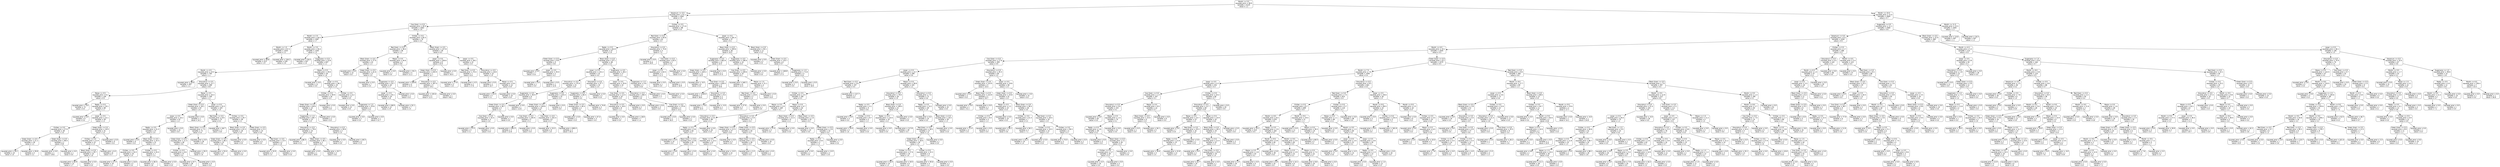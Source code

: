 digraph Tree {
node [shape=box, style="rounded", color="black", fontname="helvetica"] ;
edge [fontname="helvetica"] ;
0 [label="Month <= 5.5\nsquared_error = 28.9\nsamples = 6125\nvalue = 1.2"] ;
1 [label="Sesamum <= 0.5\nsquared_error = 51.1\nsamples = 2561\nvalue = 1.9"] ;
0 -> 1 [labeldistance=2.5, labelangle=45, headlabel="True"] ;
2 [label="Cow Gram <= 0.5\nsquared_error = 45.9\nsamples = 2463\nvalue = 1.8"] ;
1 -> 2 ;
3 [label="Month <= 2.5\nsquared_error = 44.5\nsamples = 2387\nvalue = 1.7"] ;
2 -> 3 ;
4 [label="Month <= 1.5\nsquared_error = 67.5\nsamples = 1043\nvalue = 2.2"] ;
3 -> 4 ;
5 [label="squared_error = 28.8\nsamples = 513\nvalue = 1.9"] ;
4 -> 5 ;
6 [label="squared_error = 104.2\nsamples = 530\nvalue = 2.6"] ;
4 -> 6 ;
7 [label="Month <= 3.5\nsquared_error = 26.4\nsamples = 1344\nvalue = 1.3"] ;
3 -> 7 ;
8 [label="squared_error = 30.4\nsamples = 507\nvalue = 1.6"] ;
7 -> 8 ;
9 [label="Sugarcane <= 0.5\nsquared_error = 23.8\nsamples = 837\nvalue = 1.1"] ;
7 -> 9 ;
10 [label="Month <= 4.5\nsquared_error = 23.5\nsamples = 793\nvalue = 1.1"] ;
9 -> 10 ;
11 [label="squared_error = 29.9\nsamples = 497\nvalue = 1.2"] ;
10 -> 11 ;
12 [label="Groundnut <= 0.5\nsquared_error = 12.7\nsamples = 296\nvalue = 0.8"] ;
10 -> 12 ;
13 [label="Maize <= 0.5\nsquared_error = 9.1\nsamples = 140\nvalue = 0.5"] ;
12 -> 13 ;
14 [label="squared_error = -0.0\nsamples = 72\nvalue = 0.0"] ;
13 -> 14 ;
15 [label="Paddy <= 0.5\nsquared_error = 19.1\nsamples = 68\nvalue = 1.1"] ;
13 -> 15 ;
16 [label="squared_error = 0.0\nsamples = 9\nvalue = 0.0"] ;
15 -> 16 ;
17 [label="Jowar <= 0.5\nsquared_error = 22.1\nsamples = 59\nvalue = 1.3"] ;
15 -> 17 ;
18 [label="Chillies <= 0.5\nsquared_error = 27.9\nsamples = 28\nvalue = 1.6"] ;
17 -> 18 ;
19 [label="Green Gram <= 0.5\nsquared_error = 21.2\nsamples = 26\nvalue = 1.2"] ;
18 -> 19 ;
20 [label="squared_error = 19.1\nsamples = 22\nvalue = 1.0"] ;
19 -> 20 ;
21 [label="squared_error = 29.8\nsamples = 4\nvalue = 2.2"] ;
19 -> 21 ;
22 [label="Green Gram <= 0.5\nsquared_error = 96.0\nsamples = 2\nvalue = 9.8"] ;
18 -> 22 ;
23 [label="squared_error = 0.0\nsamples = 1\nvalue = 19.6"] ;
22 -> 23 ;
24 [label="squared_error = 0.0\nsamples = 1\nvalue = 0.0"] ;
22 -> 24 ;
25 [label="Green Gram <= 0.5\nsquared_error = 16.9\nsamples = 31\nvalue = 1.0"] ;
17 -> 25 ;
26 [label="Chillies <= 0.5\nsquared_error = 21.9\nsamples = 22\nvalue = 1.3"] ;
25 -> 26 ;
27 [label="Black Gram <= 0.5\nsquared_error = 29.7\nsamples = 14\nvalue = 1.6"] ;
26 -> 27 ;
28 [label="squared_error = 30.9\nsamples = 13\nvalue = 1.7"] ;
27 -> 28 ;
29 [label="squared_error = 0.0\nsamples = 1\nvalue = 0.0"] ;
27 -> 29 ;
30 [label="squared_error = 6.3\nsamples = 8\nvalue = 0.7"] ;
26 -> 30 ;
31 [label="squared_error = 0.0\nsamples = 9\nvalue = 0.0"] ;
25 -> 31 ;
32 [label="Maize <= 0.5\nsquared_error = 16.3\nsamples = 156\nvalue = 1.2"] ;
12 -> 32 ;
33 [label="Green Gram <= 0.5\nsquared_error = 18.1\nsamples = 53\nvalue = 1.6"] ;
32 -> 33 ;
34 [label="Jowar <= 0.5\nsquared_error = 16.2\nsamples = 52\nvalue = 1.4"] ;
33 -> 34 ;
35 [label="Paddy <= 0.5\nsquared_error = 21.3\nsamples = 37\nvalue = 2.0"] ;
34 -> 35 ;
36 [label="squared_error = 0.0\nsamples = 6\nvalue = 0.0"] ;
35 -> 36 ;
37 [label="Black Gram <= 0.5\nsquared_error = 24.3\nsamples = 31\nvalue = 2.4"] ;
35 -> 37 ;
38 [label="Chillies <= 0.5\nsquared_error = 24.3\nsamples = 24\nvalue = 2.4"] ;
37 -> 38 ;
39 [label="squared_error = 27.3\nsamples = 19\nvalue = 2.2"] ;
38 -> 39 ;
40 [label="squared_error = 14.6\nsamples = 5\nvalue = 3.0"] ;
38 -> 40 ;
41 [label="Chillies <= 0.5\nsquared_error = 24.4\nsamples = 7\nvalue = 2.3"] ;
37 -> 41 ;
42 [label="squared_error = 28.3\nsamples = 6\nvalue = 2.8"] ;
41 -> 42 ;
43 [label="squared_error = 0.0\nsamples = 1\nvalue = 0.0"] ;
41 -> 43 ;
44 [label="squared_error = 0.0\nsamples = 15\nvalue = 0.0"] ;
34 -> 44 ;
45 [label="squared_error = 0.0\nsamples = 1\nvalue = 14.1"] ;
33 -> 45 ;
46 [label="Jowar <= 0.5\nsquared_error = 15.3\nsamples = 103\nvalue = 1.0"] ;
32 -> 46 ;
47 [label="Red Gram <= 0.5\nsquared_error = 8.9\nsamples = 75\nvalue = 0.5"] ;
46 -> 47 ;
48 [label="Black Gram <= 0.5\nsquared_error = 7.2\nsamples = 72\nvalue = 0.4"] ;
47 -> 48 ;
49 [label="Green Gram <= 0.5\nsquared_error = 11.3\nsamples = 46\nvalue = 0.6"] ;
48 -> 49 ;
50 [label="Chillies <= 0.5\nsquared_error = 6.6\nsamples = 37\nvalue = 0.4"] ;
49 -> 50 ;
51 [label="squared_error = 8.7\nsamples = 28\nvalue = 0.5"] ;
50 -> 51 ;
52 [label="squared_error = 0.0\nsamples = 9\nvalue = 0.0"] ;
50 -> 52 ;
53 [label="squared_error = 29.3\nsamples = 9\nvalue = 1.6"] ;
49 -> 53 ;
54 [label="squared_error = 0.0\nsamples = 26\nvalue = 0.0"] ;
48 -> 54 ;
55 [label="squared_error = 46.7\nsamples = 3\nvalue = 4.8"] ;
47 -> 55 ;
56 [label="Chillies <= 0.5\nsquared_error = 29.7\nsamples = 28\nvalue = 2.1"] ;
46 -> 56 ;
57 [label="Black Gram <= 0.5\nsquared_error = 41.3\nsamples = 18\nvalue = 3.0"] ;
56 -> 57 ;
58 [label="Green Gram <= 0.5\nsquared_error = 48.2\nsamples = 15\nvalue = 3.6"] ;
57 -> 58 ;
59 [label="squared_error = 53.4\nsamples = 13\nvalue = 4.2"] ;
58 -> 59 ;
60 [label="squared_error = 0.0\nsamples = 2\nvalue = 0.0"] ;
58 -> 60 ;
61 [label="squared_error = 0.0\nsamples = 3\nvalue = 0.0"] ;
57 -> 61 ;
62 [label="Green Gram <= 0.5\nsquared_error = 5.3\nsamples = 10\nvalue = 0.6"] ;
56 -> 62 ;
63 [label="squared_error = 0.0\nsamples = 6\nvalue = 0.0"] ;
62 -> 63 ;
64 [label="Red Gram <= 0.5\nsquared_error = 13.5\nsamples = 4\nvalue = 1.8"] ;
62 -> 64 ;
65 [label="squared_error = 15.9\nsamples = 3\nvalue = 2.3"] ;
64 -> 65 ;
66 [label="squared_error = 0.0\nsamples = 1\nvalue = 0.0"] ;
64 -> 66 ;
67 [label="Maize <= 0.5\nsquared_error = 29.0\nsamples = 44\nvalue = 1.8"] ;
9 -> 67 ;
68 [label="squared_error = 0.0\nsamples = 11\nvalue = 0.0"] ;
67 -> 68 ;
69 [label="Jowar <= 0.5\nsquared_error = 38.2\nsamples = 33\nvalue = 2.5"] ;
67 -> 69 ;
70 [label="Chillies <= 0.5\nsquared_error = 59.9\nsamples = 16\nvalue = 4.3"] ;
69 -> 70 ;
71 [label="Green Gram <= 0.5\nsquared_error = 64.6\nsamples = 15\nvalue = 4.8"] ;
70 -> 71 ;
72 [label="Sugarcane <= 1.5\nsquared_error = 69.7\nsamples = 13\nvalue = 5.5"] ;
71 -> 72 ;
73 [label="Groundnut <= 0.5\nsquared_error = 79.6\nsamples = 10\nvalue = 6.6"] ;
72 -> 73 ;
74 [label="squared_error = 86.3\nsamples = 7\nvalue = 6.2"] ;
73 -> 74 ;
75 [label="Black Gram <= 0.5\nsquared_error = 46.1\nsamples = 3\nvalue = 8.6"] ;
73 -> 75 ;
76 [label="squared_error = 0.0\nsamples = 1\nvalue = 16.6"] ;
75 -> 76 ;
77 [label="squared_error = 20.7\nsamples = 2\nvalue = 4.6"] ;
75 -> 77 ;
78 [label="Groundnut <= 0.5\nsquared_error = 30.8\nsamples = 3\nvalue = 2.5"] ;
72 -> 78 ;
79 [label="squared_error = 0.0\nsamples = 1\nvalue = 0.0"] ;
78 -> 79 ;
80 [label="squared_error = 49.3\nsamples = 2\nvalue = 5.0"] ;
78 -> 80 ;
81 [label="squared_error = 0.0\nsamples = 2\nvalue = 0.0"] ;
71 -> 81 ;
82 [label="squared_error = 0.0\nsamples = 1\nvalue = 0.0"] ;
70 -> 82 ;
83 [label="Chillies <= 0.5\nsquared_error = 6.2\nsamples = 17\nvalue = 0.5"] ;
69 -> 83 ;
84 [label="squared_error = 0.0\nsamples = 13\nvalue = 0.0"] ;
83 -> 84 ;
85 [label="Sugarcane <= 1.5\nsquared_error = 25.8\nsamples = 4\nvalue = 2.5"] ;
83 -> 85 ;
86 [label="squared_error = 0.0\nsamples = 3\nvalue = 0.0"] ;
85 -> 86 ;
87 [label="squared_error = 0.0\nsamples = 1\nvalue = 12.7"] ;
85 -> 87 ;
88 [label="Chillies <= 0.5\nsquared_error = 82.5\nsamples = 76\nvalue = 4.0"] ;
2 -> 88 ;
89 [label="Red Gram <= 0.5\nsquared_error = 36.4\nsamples = 46\nvalue = 2.2"] ;
88 -> 89 ;
90 [label="Black Gram <= 0.5\nsquared_error = 27.9\nsamples = 41\nvalue = 1.3"] ;
89 -> 90 ;
91 [label="squared_error = 0.0\nsamples = 14\nvalue = 0.0"] ;
90 -> 91 ;
92 [label="Green Gram <= 0.5\nsquared_error = 41.6\nsamples = 27\nvalue = 2.0"] ;
90 -> 92 ;
93 [label="squared_error = 0.0\nsamples = 7\nvalue = 0.0"] ;
92 -> 93 ;
94 [label="Sugarcane <= 0.5\nsquared_error = 53.7\nsamples = 20\nvalue = 2.7"] ;
92 -> 94 ;
95 [label="Jowar <= 0.5\nsquared_error = 55.1\nsamples = 19\nvalue = 2.8"] ;
94 -> 95 ;
96 [label="squared_error = 68.9\nsamples = 12\nvalue = 2.9"] ;
95 -> 96 ;
97 [label="squared_error = 32.1\nsamples = 7\nvalue = 2.5"] ;
95 -> 97 ;
98 [label="squared_error = 0.0\nsamples = 1\nvalue = 0.0"] ;
94 -> 98 ;
99 [label="Maize <= 0.5\nsquared_error = 44.6\nsamples = 5\nvalue = 9.8"] ;
89 -> 99 ;
100 [label="squared_error = 0.0\nsamples = 1\nvalue = 0.0"] ;
99 -> 100 ;
101 [label="squared_error = 35.2\nsamples = 4\nvalue = 11.2"] ;
99 -> 101 ;
102 [label="Black Gram <= 0.5\nsquared_error = 137.8\nsamples = 30\nvalue = 6.5"] ;
88 -> 102 ;
103 [label="Jowar <= 0.5\nsquared_error = 326.6\nsamples = 8\nvalue = 15.9"] ;
102 -> 103 ;
104 [label="Green Gram <= 0.5\nsquared_error = 334.9\nsamples = 7\nvalue = 14.7"] ;
103 -> 104 ;
105 [label="squared_error = 329.8\nsamples = 4\nvalue = 11.5"] ;
104 -> 105 ;
106 [label="Groundnut <= 0.5\nsquared_error = 307.0\nsamples = 3\nvalue = 19.2"] ;
104 -> 106 ;
107 [label="squared_error = 155.6\nsamples = 2\nvalue = 12.5"] ;
106 -> 107 ;
108 [label="squared_error = 0.0\nsamples = 1\nvalue = 46.2"] ;
106 -> 108 ;
109 [label="squared_error = 0.0\nsamples = 1\nvalue = 30.4"] ;
103 -> 109 ;
110 [label="Jowar <= 0.5\nsquared_error = 38.2\nsamples = 22\nvalue = 3.4"] ;
102 -> 110 ;
111 [label="Red Gram <= 0.5\nsquared_error = 70.4\nsamples = 7\nvalue = 6.9"] ;
110 -> 111 ;
112 [label="squared_error = 17.9\nsamples = 5\nvalue = 1.6"] ;
111 -> 112 ;
113 [label="squared_error = 4.5\nsamples = 2\nvalue = 17.6"] ;
111 -> 113 ;
114 [label="Groundnut <= 0.5\nsquared_error = 16.8\nsamples = 15\nvalue = 1.9"] ;
110 -> 114 ;
115 [label="squared_error = 0.0\nsamples = 1\nvalue = 10.7"] ;
114 -> 115 ;
116 [label="Maize <= 0.5\nsquared_error = 8.4\nsamples = 14\nvalue = 0.9"] ;
114 -> 116 ;
117 [label="squared_error = 23.4\nsamples = 4\nvalue = 3.1"] ;
116 -> 117 ;
118 [label="squared_error = 0.0\nsamples = 10\nvalue = 0.0"] ;
116 -> 118 ;
119 [label="Chillies <= 0.5\nsquared_error = 171.6\nsamples = 98\nvalue = 5.5"] ;
1 -> 119 ;
120 [label="Red Gram <= 0.5\nsquared_error = 83.8\nsamples = 61\nvalue = 3.3"] ;
119 -> 120 ;
121 [label="Paddy <= 0.5\nsquared_error = 82.8\nsamples = 57\nvalue = 2.9"] ;
120 -> 121 ;
122 [label="Green Gram <= 0.5\nsquared_error = 9.8\nsamples = 9\nvalue = 0.8"] ;
121 -> 122 ;
123 [label="squared_error = 0.0\nsamples = 7\nvalue = 0.0"] ;
122 -> 123 ;
124 [label="Jowar <= 0.5\nsquared_error = 35.0\nsamples = 2\nvalue = 4.2"] ;
122 -> 124 ;
125 [label="squared_error = 0.0\nsamples = 1\nvalue = 0.0"] ;
124 -> 125 ;
126 [label="squared_error = 0.0\nsamples = 1\nvalue = 12.6"] ;
124 -> 126 ;
127 [label="Black Gram <= 0.5\nsquared_error = 97.1\nsamples = 48\nvalue = 3.4"] ;
121 -> 127 ;
128 [label="Jowar <= 0.5\nsquared_error = 131.2\nsamples = 31\nvalue = 4.0"] ;
127 -> 128 ;
129 [label="Groundnut <= 0.5\nsquared_error = 175.9\nsamples = 21\nvalue = 4.9"] ;
128 -> 129 ;
130 [label="Sugarcane <= 0.5\nsquared_error = 36.9\nsamples = 6\nvalue = 3.5"] ;
129 -> 130 ;
131 [label="Green Gram <= 0.5\nsquared_error = 28.7\nsamples = 5\nvalue = 2.2"] ;
130 -> 131 ;
132 [label="Cow Gram <= 0.5\nsquared_error = 32.5\nsamples = 4\nvalue = 2.6"] ;
131 -> 132 ;
133 [label="squared_error = 37.5\nsamples = 3\nvalue = 3.1"] ;
132 -> 133 ;
134 [label="squared_error = 0.0\nsamples = 1\nvalue = 0.0"] ;
132 -> 134 ;
135 [label="squared_error = 0.0\nsamples = 1\nvalue = 0.0"] ;
131 -> 135 ;
136 [label="squared_error = 0.0\nsamples = 1\nvalue = 12.6"] ;
130 -> 136 ;
137 [label="Sugarcane <= 0.5\nsquared_error = 225.4\nsamples = 15\nvalue = 5.4"] ;
129 -> 137 ;
138 [label="Green Gram <= 0.5\nsquared_error = 244.8\nsamples = 13\nvalue = 5.9"] ;
137 -> 138 ;
139 [label="Cow Gram <= 0.5\nsquared_error = 235.9\nsamples = 5\nvalue = 5.1"] ;
138 -> 139 ;
140 [label="squared_error = 491.5\nsamples = 3\nvalue = 12.8"] ;
139 -> 140 ;
141 [label="squared_error = 0.0\nsamples = 2\nvalue = 0.0"] ;
139 -> 141 ;
142 [label="Cow Gram <= 0.5\nsquared_error = 252.4\nsamples = 8\nvalue = 6.7"] ;
138 -> 142 ;
143 [label="squared_error = 23.3\nsamples = 6\nvalue = 1.8"] ;
142 -> 143 ;
144 [label="squared_error = 690.4\nsamples = 2\nvalue = 26.3"] ;
142 -> 144 ;
145 [label="squared_error = 0.0\nsamples = 2\nvalue = 0.0"] ;
137 -> 145 ;
146 [label="Groundnut <= 0.5\nsquared_error = 37.7\nsamples = 10\nvalue = 2.4"] ;
128 -> 146 ;
147 [label="Sugarcane <= 0.5\nsquared_error = 56.5\nsamples = 7\nvalue = 4.0"] ;
146 -> 147 ;
148 [label="Green Gram <= 0.5\nsquared_error = 40.4\nsamples = 4\nvalue = 3.2"] ;
147 -> 148 ;
149 [label="squared_error = 0.0\nsamples = 1\nvalue = 0.0"] ;
148 -> 149 ;
150 [label="squared_error = 47.4\nsamples = 3\nvalue = 4.0"] ;
148 -> 150 ;
151 [label="squared_error = 74.8\nsamples = 3\nvalue = 5.0"] ;
147 -> 151 ;
152 [label="squared_error = 0.0\nsamples = 3\nvalue = 0.0"] ;
146 -> 152 ;
153 [label="Sugarcane <= 0.5\nsquared_error = 36.2\nsamples = 17\nvalue = 2.2"] ;
127 -> 153 ;
154 [label="Jowar <= 0.5\nsquared_error = 35.6\nsamples = 15\nvalue = 1.7"] ;
153 -> 154 ;
155 [label="Cow Gram <= 0.5\nsquared_error = 12.5\nsamples = 10\nvalue = 0.9"] ;
154 -> 155 ;
156 [label="Groundnut <= 0.5\nsquared_error = 16.0\nsamples = 8\nvalue = 1.2"] ;
155 -> 156 ;
157 [label="squared_error = 0.0\nsamples = 1\nvalue = 0.0"] ;
156 -> 157 ;
158 [label="squared_error = 18.6\nsamples = 7\nvalue = 1.4"] ;
156 -> 158 ;
159 [label="squared_error = 0.0\nsamples = 2\nvalue = 0.0"] ;
155 -> 159 ;
160 [label="Groundnut <= 0.5\nsquared_error = 86.0\nsamples = 5\nvalue = 3.8"] ;
154 -> 160 ;
161 [label="squared_error = 0.0\nsamples = 3\nvalue = 0.0"] ;
160 -> 161 ;
162 [label="Cow Gram <= 0.5\nsquared_error = 175.6\nsamples = 2\nvalue = 13.2"] ;
160 -> 162 ;
163 [label="squared_error = 0.0\nsamples = 1\nvalue = 26.5"] ;
162 -> 163 ;
164 [label="squared_error = 0.0\nsamples = 1\nvalue = 0.0"] ;
162 -> 164 ;
165 [label="Sugarcane <= 1.5\nsquared_error = 0.6\nsamples = 2\nvalue = 8.4"] ;
153 -> 165 ;
166 [label="squared_error = 0.0\nsamples = 1\nvalue = 7.7"] ;
165 -> 166 ;
167 [label="squared_error = 0.0\nsamples = 1\nvalue = 9.2"] ;
165 -> 167 ;
168 [label="Groundnut <= 0.5\nsquared_error = 75.8\nsamples = 4\nvalue = 7.5"] ;
120 -> 168 ;
169 [label="squared_error = 0.0\nsamples = 1\nvalue = 18.8"] ;
168 -> 169 ;
170 [label="Cow Gram <= 0.5\nsquared_error = 63.5\nsamples = 3\nvalue = 5.6"] ;
168 -> 170 ;
171 [label="Jowar <= 0.5\nsquared_error = 63.5\nsamples = 2\nvalue = 11.3"] ;
170 -> 171 ;
172 [label="squared_error = 0.0\nsamples = 1\nvalue = 0.0"] ;
171 -> 172 ;
173 [label="squared_error = 0.0\nsamples = 1\nvalue = 16.9"] ;
171 -> 173 ;
174 [label="squared_error = 0.0\nsamples = 1\nvalue = 0.0"] ;
170 -> 174 ;
175 [label="Jowar <= 0.5\nsquared_error = 291.4\nsamples = 37\nvalue = 9.1"] ;
119 -> 175 ;
176 [label="Black Gram <= 0.5\nsquared_error = 359.6\nsamples = 26\nvalue = 10.5"] ;
175 -> 176 ;
177 [label="Sugarcane <= 0.5\nsquared_error = 462.8\nsamples = 12\nvalue = 14.3"] ;
176 -> 177 ;
178 [label="Green Gram <= 0.5\nsquared_error = 443.2\nsamples = 11\nvalue = 10.9"] ;
177 -> 178 ;
179 [label="squared_error = -0.0\nsamples = 6\nvalue = 0.0"] ;
178 -> 179 ;
180 [label="Cow Gram <= 0.5\nsquared_error = 630.0\nsamples = 5\nvalue = 19.8"] ;
178 -> 180 ;
181 [label="squared_error = 1230.4\nsamples = 3\nvalue = 28.6"] ;
180 -> 181 ;
182 [label="Groundnut <= 0.5\nsquared_error = 9.4\nsamples = 2\nvalue = 12.4"] ;
180 -> 182 ;
183 [label="squared_error = -0.0\nsamples = 1\nvalue = 15.4"] ;
182 -> 183 ;
184 [label="squared_error = -0.0\nsamples = 1\nvalue = 9.3"] ;
182 -> 184 ;
185 [label="squared_error = 0.0\nsamples = 1\nvalue = 37.0"] ;
177 -> 185 ;
186 [label="Sugarcane <= 0.5\nsquared_error = 196.6\nsamples = 14\nvalue = 6.0"] ;
176 -> 186 ;
187 [label="Cow Gram <= 0.5\nsquared_error = 249.6\nsamples = 10\nvalue = 8.1"] ;
186 -> 187 ;
188 [label="squared_error = 440.1\nsamples = 6\nvalue = 12.4"] ;
187 -> 188 ;
189 [label="Maize <= 1.5\nsquared_error = 21.1\nsamples = 4\nvalue = 3.7"] ;
187 -> 189 ;
190 [label="Red Gram <= 0.5\nsquared_error = 23.8\nsamples = 3\nvalue = 2.4"] ;
189 -> 190 ;
191 [label="squared_error = 27.9\nsamples = 2\nvalue = 3.0"] ;
190 -> 191 ;
192 [label="squared_error = 0.0\nsamples = 1\nvalue = 0.0"] ;
190 -> 192 ;
193 [label="squared_error = 0.0\nsamples = 1\nvalue = 6.9"] ;
189 -> 193 ;
194 [label="squared_error = 0.0\nsamples = 4\nvalue = 0.0"] ;
186 -> 194 ;
195 [label="Black Gram <= 0.5\nsquared_error = 94.1\nsamples = 11\nvalue = 5.5"] ;
175 -> 195 ;
196 [label="squared_error = 0.0\nsamples = 5\nvalue = 0.0"] ;
195 -> 196 ;
197 [label="Green Gram <= 0.5\nsquared_error = 125.7\nsamples = 6\nvalue = 9.7"] ;
195 -> 197 ;
198 [label="squared_error = 148.8\nsamples = 2\nvalue = 17.3"] ;
197 -> 198 ;
199 [label="Sugarcane <= 1.5\nsquared_error = 71.8\nsamples = 4\nvalue = 6.0"] ;
197 -> 199 ;
200 [label="squared_error = 0.0\nsamples = 3\nvalue = 0.0"] ;
199 -> 200 ;
201 [label="squared_error = 0.0\nsamples = 1\nvalue = 18.0"] ;
199 -> 201 ;
202 [label="Month <= 10.5\nsquared_error = 12.4\nsamples = 3564\nvalue = 0.7"] ;
0 -> 202 [labeldistance=2.5, labelangle=-45, headlabel="False"] ;
203 [label="Sugarcane <= 0.5\nsquared_error = 11.1\nsamples = 2560\nvalue = 0.6"] ;
202 -> 203 ;
204 [label="Sesamum <= 0.5\nsquared_error = 9.2\nsamples = 2200\nvalue = 0.5"] ;
203 -> 204 ;
205 [label="Month <= 6.5\nsquared_error = 10.1\nsamples = 1934\nvalue = 0.5"] ;
204 -> 205 ;
206 [label="Cow Gram <= 0.5\nsquared_error = 17.8\nsamples = 359\nvalue = 0.9"] ;
205 -> 206 ;
207 [label="Jowar <= 0.5\nsquared_error = 13.7\nsamples = 299\nvalue = 0.6"] ;
206 -> 207 ;
208 [label="Red Gram <= 0.5\nsquared_error = 5.6\nsamples = 197\nvalue = 0.4"] ;
207 -> 208 ;
209 [label="Chillies <= 0.5\nsquared_error = 3.5\nsamples = 195\nvalue = 0.3"] ;
208 -> 209 ;
210 [label="Maize <= 0.5\nsquared_error = 2.9\nsamples = 169\nvalue = 0.2"] ;
209 -> 210 ;
211 [label="Groundnut <= 0.5\nsquared_error = 0.4\nsamples = 98\nvalue = 0.1"] ;
210 -> 211 ;
212 [label="Paddy <= 0.5\nsquared_error = 0.6\nsamples = 64\nvalue = 0.1"] ;
211 -> 212 ;
213 [label="squared_error = 0.0\nsamples = 14\nvalue = 0.0"] ;
212 -> 213 ;
214 [label="Black Gram <= 0.5\nsquared_error = 0.8\nsamples = 50\nvalue = 0.1"] ;
212 -> 214 ;
215 [label="squared_error = 0.8\nsamples = 47\nvalue = 0.2"] ;
214 -> 215 ;
216 [label="squared_error = 0.0\nsamples = 3\nvalue = 0.0"] ;
214 -> 216 ;
217 [label="squared_error = 0.0\nsamples = 34\nvalue = 0.0"] ;
211 -> 217 ;
218 [label="Groundnut <= 0.5\nsquared_error = 5.9\nsamples = 71\nvalue = 0.4"] ;
210 -> 218 ;
219 [label="Green Gram <= 0.5\nsquared_error = 11.3\nsamples = 27\nvalue = 0.6"] ;
218 -> 219 ;
220 [label="Paddy <= 0.5\nsquared_error = 13.2\nsamples = 22\nvalue = 0.7"] ;
219 -> 220 ;
221 [label="squared_error = 0.0\nsamples = 1\nvalue = 0.0"] ;
220 -> 221 ;
222 [label="squared_error = 13.5\nsamples = 21\nvalue = 0.7"] ;
220 -> 222 ;
223 [label="squared_error = 0.0\nsamples = 5\nvalue = 0.0"] ;
219 -> 223 ;
224 [label="Green Gram <= 0.5\nsquared_error = 2.2\nsamples = 44\nvalue = 0.2"] ;
218 -> 224 ;
225 [label="Black Gram <= 0.5\nsquared_error = 3.2\nsamples = 28\nvalue = 0.3"] ;
224 -> 225 ;
226 [label="squared_error = 3.3\nsamples = 27\nvalue = 0.3"] ;
225 -> 226 ;
227 [label="squared_error = 0.0\nsamples = 1\nvalue = 0.0"] ;
225 -> 227 ;
228 [label="squared_error = 0.0\nsamples = 16\nvalue = 0.0"] ;
224 -> 228 ;
229 [label="Maize <= 0.5\nsquared_error = 6.7\nsamples = 26\nvalue = 0.6"] ;
209 -> 229 ;
230 [label="Black Gram <= 0.5\nsquared_error = 21.4\nsamples = 6\nvalue = 2.2"] ;
229 -> 230 ;
231 [label="squared_error = 27.0\nsamples = 4\nvalue = 3.0"] ;
230 -> 231 ;
232 [label="squared_error = 0.0\nsamples = 2\nvalue = 0.0"] ;
230 -> 232 ;
233 [label="Black Gram <= 0.5\nsquared_error = 1.6\nsamples = 20\nvalue = 0.2"] ;
229 -> 233 ;
234 [label="squared_error = 0.0\nsamples = 10\nvalue = 0.0"] ;
233 -> 234 ;
235 [label="Green Gram <= 0.5\nsquared_error = 2.8\nsamples = 10\nvalue = 0.4"] ;
233 -> 235 ;
236 [label="Paddy <= 0.5\nsquared_error = 8.4\nsamples = 3\nvalue = 1.3"] ;
235 -> 236 ;
237 [label="squared_error = 0.0\nsamples = 1\nvalue = 0.0"] ;
236 -> 237 ;
238 [label="squared_error = 13.5\nsamples = 2\nvalue = 2.6"] ;
236 -> 238 ;
239 [label="squared_error = 0.0\nsamples = 7\nvalue = 0.0"] ;
235 -> 239 ;
240 [label="squared_error = 127.7\nsamples = 2\nvalue = 6.5"] ;
208 -> 240 ;
241 [label="Maize <= 0.5\nsquared_error = 28.8\nsamples = 102\nvalue = 1.2"] ;
207 -> 241 ;
242 [label="Groundnut <= 0.5\nsquared_error = 79.0\nsamples = 30\nvalue = 2.9"] ;
241 -> 242 ;
243 [label="Paddy <= 0.5\nsquared_error = 4.1\nsamples = 9\nvalue = 0.6"] ;
242 -> 243 ;
244 [label="squared_error = 0.0\nsamples = 4\nvalue = 0.0"] ;
243 -> 244 ;
245 [label="Chillies <= 0.5\nsquared_error = 8.7\nsamples = 5\nvalue = 1.3"] ;
243 -> 245 ;
246 [label="squared_error = 10.0\nsamples = 4\nvalue = 1.6"] ;
245 -> 246 ;
247 [label="squared_error = 0.0\nsamples = 1\nvalue = 0.0"] ;
245 -> 247 ;
248 [label="Black Gram <= 0.5\nsquared_error = 108.4\nsamples = 21\nvalue = 3.9"] ;
242 -> 248 ;
249 [label="Paddy <= 0.5\nsquared_error = 114.5\nsamples = 19\nvalue = 4.2"] ;
248 -> 249 ;
250 [label="squared_error = 0.0\nsamples = 1\nvalue = 0.0"] ;
249 -> 250 ;
251 [label="squared_error = 117.8\nsamples = 18\nvalue = 4.3"] ;
249 -> 251 ;
252 [label="squared_error = 0.0\nsamples = 2\nvalue = 0.0"] ;
248 -> 252 ;
253 [label="Groundnut <= 0.5\nsquared_error = 7.5\nsamples = 72\nvalue = 0.6"] ;
241 -> 253 ;
254 [label="Paddy <= 0.5\nsquared_error = 13.2\nsamples = 40\nvalue = 1.0"] ;
253 -> 254 ;
255 [label="squared_error = 0.0\nsamples = 10\nvalue = 0.0"] ;
254 -> 255 ;
256 [label="Black Gram <= 0.5\nsquared_error = 16.5\nsamples = 30\nvalue = 1.3"] ;
254 -> 256 ;
257 [label="Red Gram <= 0.5\nsquared_error = 18.5\nsamples = 27\nvalue = 1.5"] ;
256 -> 257 ;
258 [label="Green Gram <= 0.5\nsquared_error = 18.9\nsamples = 26\nvalue = 1.5"] ;
257 -> 258 ;
259 [label="Chillies <= 0.5\nsquared_error = 17.6\nsamples = 20\nvalue = 1.6"] ;
258 -> 259 ;
260 [label="squared_error = 16.5\nsamples = 14\nvalue = 1.3"] ;
259 -> 260 ;
261 [label="squared_error = 19.5\nsamples = 6\nvalue = 2.6"] ;
259 -> 261 ;
262 [label="Chillies <= 0.5\nsquared_error = 22.2\nsamples = 6\nvalue = 1.4"] ;
258 -> 262 ;
263 [label="squared_error = 35.6\nsamples = 4\nvalue = 2.4"] ;
262 -> 263 ;
264 [label="squared_error = 0.0\nsamples = 2\nvalue = 0.0"] ;
262 -> 264 ;
265 [label="squared_error = 0.0\nsamples = 1\nvalue = 0.0"] ;
257 -> 265 ;
266 [label="squared_error = 0.0\nsamples = 3\nvalue = 0.0"] ;
256 -> 266 ;
267 [label="squared_error = 0.0\nsamples = 32\nvalue = 0.0"] ;
253 -> 267 ;
268 [label="Groundnut <= 0.5\nsquared_error = 35.3\nsamples = 60\nvalue = 2.0"] ;
206 -> 268 ;
269 [label="Green Gram <= 0.5\nsquared_error = 214.9\nsamples = 4\nvalue = 10.4"] ;
268 -> 269 ;
270 [label="squared_error = 0.0\nsamples = 2\nvalue = 0.0"] ;
269 -> 270 ;
271 [label="Black Gram <= 0.5\nsquared_error = 214.9\nsamples = 2\nvalue = 20.7"] ;
269 -> 271 ;
272 [label="squared_error = 0.0\nsamples = 1\nvalue = 31.1"] ;
271 -> 272 ;
273 [label="squared_error = 0.0\nsamples = 1\nvalue = 0.0"] ;
271 -> 273 ;
274 [label="Jowar <= 0.5\nsquared_error = 19.8\nsamples = 56\nvalue = 1.5"] ;
268 -> 274 ;
275 [label="Green Gram <= 0.5\nsquared_error = 25.8\nsamples = 41\nvalue = 2.0"] ;
274 -> 275 ;
276 [label="Maize <= 0.5\nsquared_error = 2.2\nsamples = 15\nvalue = 0.3"] ;
275 -> 276 ;
277 [label="Chillies <= 0.5\nsquared_error = 8.4\nsamples = 5\nvalue = 1.3"] ;
276 -> 277 ;
278 [label="squared_error = 11.4\nsamples = 4\nvalue = 2.0"] ;
277 -> 278 ;
279 [label="squared_error = 0.0\nsamples = 1\nvalue = 0.0"] ;
277 -> 279 ;
280 [label="squared_error = 0.0\nsamples = 10\nvalue = 0.0"] ;
276 -> 280 ;
281 [label="Black Gram <= 0.5\nsquared_error = 36.4\nsamples = 26\nvalue = 3.0"] ;
275 -> 281 ;
282 [label="Chillies <= 0.5\nsquared_error = 51.3\nsamples = 7\nvalue = 5.3"] ;
281 -> 282 ;
283 [label="squared_error = 50.1\nsamples = 5\nvalue = 4.6"] ;
282 -> 283 ;
284 [label="squared_error = 50.1\nsamples = 2\nvalue = 7.1"] ;
282 -> 284 ;
285 [label="Red Gram <= 0.5\nsquared_error = 26.5\nsamples = 19\nvalue = 2.0"] ;
281 -> 285 ;
286 [label="Chillies <= 0.5\nsquared_error = 10.3\nsamples = 14\nvalue = 1.0"] ;
285 -> 286 ;
287 [label="squared_error = 14.2\nsamples = 10\nvalue = 1.4"] ;
286 -> 287 ;
288 [label="squared_error = 0.0\nsamples = 4\nvalue = 0.0"] ;
286 -> 288 ;
289 [label="Chillies <= 0.5\nsquared_error = 58.3\nsamples = 5\nvalue = 4.7"] ;
285 -> 289 ;
290 [label="squared_error = 73.5\nsamples = 3\nvalue = 8.4"] ;
289 -> 290 ;
291 [label="squared_error = 0.0\nsamples = 2\nvalue = 0.0"] ;
289 -> 291 ;
292 [label="squared_error = -0.0\nsamples = 15\nvalue = 0.0"] ;
274 -> 292 ;
293 [label="Green Gram <= 0.5\nsquared_error = 8.2\nsamples = 1575\nvalue = 0.5"] ;
205 -> 293 ;
294 [label="Month <= 7.5\nsquared_error = 7.6\nsamples = 1093\nvalue = 0.4"] ;
293 -> 294 ;
295 [label="Jowar <= 0.5\nsquared_error = 4.3\nsamples = 252\nvalue = 0.3"] ;
294 -> 295 ;
296 [label="Cow Gram <= 0.5\nsquared_error = 1.3\nsamples = 167\nvalue = 0.1"] ;
295 -> 296 ;
297 [label="Groundnut <= 0.5\nsquared_error = 0.6\nsamples = 153\nvalue = 0.1"] ;
296 -> 297 ;
298 [label="squared_error = 0.0\nsamples = 83\nvalue = 0.0"] ;
297 -> 298 ;
299 [label="Maize <= 0.5\nsquared_error = 1.4\nsamples = 70\nvalue = 0.1"] ;
297 -> 299 ;
300 [label="Paddy <= 0.5\nsquared_error = 2.6\nsamples = 39\nvalue = 0.2"] ;
299 -> 300 ;
301 [label="squared_error = 0.0\nsamples = 5\nvalue = 0.0"] ;
300 -> 301 ;
302 [label="Black Gram <= 0.5\nsquared_error = 3.1\nsamples = 34\nvalue = 0.3"] ;
300 -> 302 ;
303 [label="Chillies <= 0.5\nsquared_error = 3.7\nsamples = 29\nvalue = 0.3"] ;
302 -> 303 ;
304 [label="squared_error = 4.3\nsamples = 24\nvalue = 0.4"] ;
303 -> 304 ;
305 [label="squared_error = 0.0\nsamples = 5\nvalue = 0.0"] ;
303 -> 305 ;
306 [label="squared_error = 0.0\nsamples = 5\nvalue = 0.0"] ;
302 -> 306 ;
307 [label="squared_error = 0.0\nsamples = 31\nvalue = 0.0"] ;
299 -> 307 ;
308 [label="Maize <= 0.5\nsquared_error = 8.5\nsamples = 14\nvalue = 0.7"] ;
296 -> 308 ;
309 [label="Black Gram <= 0.5\nsquared_error = 23.0\nsamples = 6\nvalue = 2.0"] ;
308 -> 309 ;
310 [label="squared_error = 0.0\nsamples = 1\nvalue = 0.0"] ;
309 -> 310 ;
311 [label="squared_error = 26.1\nsamples = 5\nvalue = 2.3"] ;
309 -> 311 ;
312 [label="squared_error = 0.0\nsamples = 8\nvalue = 0.0"] ;
308 -> 312 ;
313 [label="Chillies <= 0.5\nsquared_error = 10.2\nsamples = 85\nvalue = 0.7"] ;
295 -> 313 ;
314 [label="Groundnut <= 0.5\nsquared_error = 12.7\nsamples = 65\nvalue = 0.9"] ;
313 -> 314 ;
315 [label="Maize <= 0.5\nsquared_error = 15.7\nsamples = 23\nvalue = 1.4"] ;
314 -> 315 ;
316 [label="squared_error = 0.0\nsamples = 7\nvalue = 0.0"] ;
315 -> 316 ;
317 [label="Red Gram <= 0.5\nsquared_error = 20.3\nsamples = 16\nvalue = 1.9"] ;
315 -> 317 ;
318 [label="Paddy <= 0.5\nsquared_error = 21.8\nsamples = 15\nvalue = 2.1"] ;
317 -> 318 ;
319 [label="squared_error = 16.6\nsamples = 4\nvalue = 2.4"] ;
318 -> 319 ;
320 [label="squared_error = 22.8\nsamples = 11\nvalue = 2.0"] ;
318 -> 320 ;
321 [label="squared_error = 0.0\nsamples = 1\nvalue = 0.0"] ;
317 -> 321 ;
322 [label="Maize <= 0.5\nsquared_error = 10.9\nsamples = 42\nvalue = 0.6"] ;
314 -> 322 ;
323 [label="Black Gram <= 0.5\nsquared_error = 18.3\nsamples = 25\nvalue = 1.1"] ;
322 -> 323 ;
324 [label="Paddy <= 0.5\nsquared_error = 21.0\nsamples = 22\nvalue = 1.2"] ;
323 -> 324 ;
325 [label="squared_error = 0.0\nsamples = 2\nvalue = 0.0"] ;
324 -> 325 ;
326 [label="Cow Gram <= 0.5\nsquared_error = 23.8\nsamples = 20\nvalue = 1.4"] ;
324 -> 326 ;
327 [label="squared_error = 24.7\nsamples = 19\nvalue = 1.5"] ;
326 -> 327 ;
328 [label="squared_error = 0.0\nsamples = 1\nvalue = 0.0"] ;
326 -> 328 ;
329 [label="squared_error = 0.0\nsamples = 3\nvalue = 0.0"] ;
323 -> 329 ;
330 [label="squared_error = 0.0\nsamples = 17\nvalue = 0.0"] ;
322 -> 330 ;
331 [label="squared_error = 0.0\nsamples = 20\nvalue = 0.0"] ;
313 -> 331 ;
332 [label="Groundnut <= 0.5\nsquared_error = 8.5\nsamples = 841\nvalue = 0.5"] ;
294 -> 332 ;
333 [label="Red Gram <= 0.5\nsquared_error = 7.5\nsamples = 815\nvalue = 0.4"] ;
332 -> 333 ;
334 [label="Chillies <= 0.5\nsquared_error = 8.7\nsamples = 699\nvalue = 0.5"] ;
333 -> 334 ;
335 [label="Month <= 8.5\nsquared_error = 8.4\nsamples = 678\nvalue = 0.5"] ;
334 -> 335 ;
336 [label="squared_error = 10.1\nsamples = 514\nvalue = 0.5"] ;
335 -> 336 ;
337 [label="Paddy <= 0.5\nsquared_error = 2.9\nsamples = 164\nvalue = 0.3"] ;
335 -> 337 ;
338 [label="Month <= 9.5\nsquared_error = 0.9\nsamples = 82\nvalue = 0.1"] ;
337 -> 338 ;
339 [label="Maize <= 0.5\nsquared_error = 1.8\nsamples = 43\nvalue = 0.2"] ;
338 -> 339 ;
340 [label="squared_error = 2.3\nsamples = 34\nvalue = 0.2"] ;
339 -> 340 ;
341 [label="squared_error = 0.0\nsamples = 9\nvalue = 0.0"] ;
339 -> 341 ;
342 [label="squared_error = 0.0\nsamples = 39\nvalue = 0.0"] ;
338 -> 342 ;
343 [label="Month <= 9.5\nsquared_error = 5.0\nsamples = 82\nvalue = 0.5"] ;
337 -> 343 ;
344 [label="Maize <= 0.5\nsquared_error = 2.9\nsamples = 41\nvalue = 0.3"] ;
343 -> 344 ;
345 [label="squared_error = 0.0\nsamples = 33\nvalue = 0.0"] ;
344 -> 345 ;
346 [label="squared_error = 14.1\nsamples = 8\nvalue = 1.8"] ;
344 -> 346 ;
347 [label="Maize <= 0.5\nsquared_error = 7.2\nsamples = 41\nvalue = 0.7"] ;
343 -> 347 ;
348 [label="squared_error = 8.6\nsamples = 34\nvalue = 0.9"] ;
347 -> 348 ;
349 [label="squared_error = 0.0\nsamples = 7\nvalue = 0.0"] ;
347 -> 349 ;
350 [label="Month <= 9.5\nsquared_error = 19.4\nsamples = 21\nvalue = 1.1"] ;
334 -> 350 ;
351 [label="squared_error = 0.0\nsamples = 11\nvalue = 0.0"] ;
350 -> 351 ;
352 [label="Maize <= 0.5\nsquared_error = 39.3\nsamples = 10\nvalue = 2.5"] ;
350 -> 352 ;
353 [label="squared_error = 69.5\nsamples = 5\nvalue = 5.3"] ;
352 -> 353 ;
354 [label="squared_error = 0.0\nsamples = 5\nvalue = 0.0"] ;
352 -> 354 ;
355 [label="Chillies <= 0.5\nsquared_error = 0.7\nsamples = 116\nvalue = 0.1"] ;
333 -> 355 ;
356 [label="Maize <= 0.5\nsquared_error = 1.1\nsamples = 68\nvalue = 0.1"] ;
355 -> 356 ;
357 [label="squared_error = 0.0\nsamples = 8\nvalue = 0.0"] ;
356 -> 357 ;
358 [label="Month <= 9.5\nsquared_error = 1.3\nsamples = 60\nvalue = 0.2"] ;
356 -> 358 ;
359 [label="Jowar <= 0.5\nsquared_error = 2.0\nsamples = 31\nvalue = 0.2"] ;
358 -> 359 ;
360 [label="squared_error = 0.0\nsamples = 17\nvalue = 0.0"] ;
359 -> 360 ;
361 [label="squared_error = 4.3\nsamples = 14\nvalue = 0.4"] ;
359 -> 361 ;
362 [label="Jowar <= 0.5\nsquared_error = 0.6\nsamples = 29\nvalue = 0.1"] ;
358 -> 362 ;
363 [label="Paddy <= 0.5\nsquared_error = 1.3\nsamples = 13\nvalue = 0.2"] ;
362 -> 363 ;
364 [label="squared_error = 0.0\nsamples = 1\nvalue = 0.0"] ;
363 -> 364 ;
365 [label="squared_error = 1.4\nsamples = 12\nvalue = 0.3"] ;
363 -> 365 ;
366 [label="squared_error = 0.0\nsamples = 16\nvalue = 0.0"] ;
362 -> 366 ;
367 [label="squared_error = 0.0\nsamples = 48\nvalue = 0.0"] ;
355 -> 367 ;
368 [label="Jowar <= 0.5\nsquared_error = 36.6\nsamples = 26\nvalue = 1.5"] ;
332 -> 368 ;
369 [label="Month <= 9.5\nsquared_error = 89.5\nsamples = 10\nvalue = 3.6"] ;
368 -> 369 ;
370 [label="squared_error = 0.0\nsamples = 5\nvalue = 0.0"] ;
369 -> 370 ;
371 [label="Chillies <= 0.5\nsquared_error = 153.4\nsamples = 5\nvalue = 7.2"] ;
369 -> 371 ;
372 [label="squared_error = 0.0\nsamples = 1\nvalue = 0.0"] ;
371 -> 372 ;
373 [label="squared_error = 181.8\nsamples = 4\nvalue = 9.5"] ;
371 -> 373 ;
374 [label="Month <= 9.5\nsquared_error = 2.5\nsamples = 16\nvalue = 0.3"] ;
368 -> 374 ;
375 [label="squared_error = 0.0\nsamples = 6\nvalue = 0.0"] ;
374 -> 375 ;
376 [label="Chillies <= 0.5\nsquared_error = 4.5\nsamples = 10\nvalue = 0.6"] ;
374 -> 376 ;
377 [label="squared_error = 0.0\nsamples = 3\nvalue = 0.0"] ;
376 -> 377 ;
378 [label="Maize <= 0.5\nsquared_error = 6.5\nsamples = 7\nvalue = 0.8"] ;
376 -> 378 ;
379 [label="squared_error = 0.0\nsamples = 2\nvalue = 0.0"] ;
378 -> 379 ;
380 [label="squared_error = 10.0\nsamples = 5\nvalue = 1.4"] ;
378 -> 380 ;
381 [label="Red Gram <= 0.5\nsquared_error = 9.6\nsamples = 482\nvalue = 0.6"] ;
293 -> 381 ;
382 [label="Month <= 8.0\nsquared_error = 17.7\nsamples = 85\nvalue = 1.3"] ;
381 -> 382 ;
383 [label="Jowar <= 0.5\nsquared_error = 5.6\nsamples = 72\nvalue = 0.6"] ;
382 -> 383 ;
384 [label="Black Gram <= 0.5\nsquared_error = 2.8\nsamples = 51\nvalue = 0.4"] ;
383 -> 384 ;
385 [label="squared_error = 0.0\nsamples = 19\nvalue = 0.0"] ;
384 -> 385 ;
386 [label="Groundnut <= 0.5\nsquared_error = 4.0\nsamples = 32\nvalue = 0.5"] ;
384 -> 386 ;
387 [label="squared_error = 0.0\nsamples = 5\nvalue = 0.0"] ;
386 -> 387 ;
388 [label="Cow Gram <= 0.5\nsquared_error = 4.9\nsamples = 27\nvalue = 0.6"] ;
386 -> 388 ;
389 [label="Chillies <= 0.5\nsquared_error = 5.4\nsamples = 14\nvalue = 0.5"] ;
388 -> 389 ;
390 [label="squared_error = 7.6\nsamples = 9\nvalue = 0.7"] ;
389 -> 390 ;
391 [label="squared_error = 0.0\nsamples = 5\nvalue = 0.0"] ;
389 -> 391 ;
392 [label="Chillies <= 0.5\nsquared_error = 4.3\nsamples = 13\nvalue = 0.8"] ;
388 -> 392 ;
393 [label="squared_error = 4.0\nsamples = 9\nvalue = 0.7"] ;
392 -> 393 ;
394 [label="squared_error = 5.3\nsamples = 4\nvalue = 1.3"] ;
392 -> 394 ;
395 [label="Chillies <= 0.5\nsquared_error = 12.6\nsamples = 21\nvalue = 1.3"] ;
383 -> 395 ;
396 [label="Groundnut <= 0.5\nsquared_error = 21.3\nsamples = 10\nvalue = 2.6"] ;
395 -> 396 ;
397 [label="squared_error = 0.0\nsamples = 2\nvalue = 0.0"] ;
396 -> 397 ;
398 [label="Cow Gram <= 0.5\nsquared_error = 25.5\nsamples = 8\nvalue = 3.4"] ;
396 -> 398 ;
399 [label="squared_error = 0.0\nsamples = 1\nvalue = 7.7"] ;
398 -> 399 ;
400 [label="squared_error = 26.2\nsamples = 7\nvalue = 2.6"] ;
398 -> 400 ;
401 [label="squared_error = 0.0\nsamples = 11\nvalue = 0.0"] ;
395 -> 401 ;
402 [label="Black Gram <= 0.5\nsquared_error = 68.6\nsamples = 13\nvalue = 5.0"] ;
382 -> 402 ;
403 [label="Chillies <= 0.5\nsquared_error = 44.7\nsamples = 11\nvalue = 2.9"] ;
402 -> 403 ;
404 [label="squared_error = 0.0\nsamples = 7\nvalue = 0.0"] ;
403 -> 404 ;
405 [label="Month <= 9.5\nsquared_error = 82.6\nsamples = 4\nvalue = 8.8"] ;
403 -> 405 ;
406 [label="Maize <= 0.5\nsquared_error = 10.9\nsamples = 2\nvalue = 17.6"] ;
405 -> 406 ;
407 [label="squared_error = 0.0\nsamples = 1\nvalue = 12.9"] ;
406 -> 407 ;
408 [label="squared_error = 0.0\nsamples = 1\nvalue = 19.9"] ;
406 -> 408 ;
409 [label="squared_error = 0.0\nsamples = 2\nvalue = 0.0"] ;
405 -> 409 ;
410 [label="Month <= 9.5\nsquared_error = 25.6\nsamples = 2\nvalue = 17.7"] ;
402 -> 410 ;
411 [label="squared_error = 0.0\nsamples = 1\nvalue = 14.1"] ;
410 -> 411 ;
412 [label="squared_error = -0.0\nsamples = 1\nvalue = 24.8"] ;
410 -> 412 ;
413 [label="Black Gram <= 0.5\nsquared_error = 7.6\nsamples = 397\nvalue = 0.4"] ;
381 -> 413 ;
414 [label="Month <= 9.5\nsquared_error = 12.9\nsamples = 212\nvalue = 0.6"] ;
413 -> 414 ;
415 [label="Groundnut <= 0.5\nsquared_error = 21.4\nsamples = 101\nvalue = 0.9"] ;
414 -> 415 ;
416 [label="Jowar <= 0.5\nsquared_error = 29.4\nsamples = 75\nvalue = 1.3"] ;
415 -> 416 ;
417 [label="Chillies <= 0.5\nsquared_error = 40.6\nsamples = 52\nvalue = 1.8"] ;
416 -> 417 ;
418 [label="Maize <= 0.5\nsquared_error = 11.8\nsamples = 32\nvalue = 1.3"] ;
417 -> 418 ;
419 [label="squared_error = 6.8\nsamples = 2\nvalue = 5.2"] ;
418 -> 419 ;
420 [label="Maize <= 1.5\nsquared_error = 10.4\nsamples = 30\nvalue = 0.8"] ;
418 -> 420 ;
421 [label="squared_error = 11.1\nsamples = 28\nvalue = 0.9"] ;
420 -> 421 ;
422 [label="squared_error = 0.0\nsamples = 2\nvalue = 0.0"] ;
420 -> 422 ;
423 [label="Maize <= 0.5\nsquared_error = 80.7\nsamples = 20\nvalue = 2.5"] ;
417 -> 423 ;
424 [label="squared_error = 0.0\nsamples = 2\nvalue = 0.0"] ;
423 -> 424 ;
425 [label="squared_error = 88.1\nsamples = 18\nvalue = 2.8"] ;
423 -> 425 ;
426 [label="Red Gram <= 1.5\nsquared_error = 0.0\nsamples = 23\nvalue = 0.0"] ;
416 -> 426 ;
427 [label="squared_error = 0.0\nsamples = 21\nvalue = 0.0"] ;
426 -> 427 ;
428 [label="squared_error = 0.0\nsamples = 2\nvalue = 0.0"] ;
426 -> 428 ;
429 [label="squared_error = -0.0\nsamples = 26\nvalue = 0.0"] ;
415 -> 429 ;
430 [label="Cow Gram <= 0.5\nsquared_error = 5.1\nsamples = 111\nvalue = 0.4"] ;
414 -> 430 ;
431 [label="Jowar <= 0.5\nsquared_error = 4.9\nsamples = 107\nvalue = 0.4"] ;
430 -> 431 ;
432 [label="Groundnut <= 0.5\nsquared_error = 3.3\nsamples = 78\nvalue = 0.3"] ;
431 -> 432 ;
433 [label="Chillies <= 0.5\nsquared_error = 2.6\nsamples = 62\nvalue = 0.2"] ;
432 -> 433 ;
434 [label="squared_error = 0.0\nsamples = 34\nvalue = 0.0"] ;
433 -> 434 ;
435 [label="Maize <= 0.5\nsquared_error = 5.4\nsamples = 28\nvalue = 0.3"] ;
433 -> 435 ;
436 [label="squared_error = 0.0\nsamples = 8\nvalue = 0.0"] ;
435 -> 436 ;
437 [label="squared_error = 7.9\nsamples = 20\nvalue = 0.5"] ;
435 -> 437 ;
438 [label="Chillies <= 0.5\nsquared_error = 5.8\nsamples = 16\nvalue = 0.7"] ;
432 -> 438 ;
439 [label="Maize <= 0.5\nsquared_error = 14.9\nsamples = 5\nvalue = 2.2"] ;
438 -> 439 ;
440 [label="squared_error = 16.2\nsamples = 4\nvalue = 2.5"] ;
439 -> 440 ;
441 [label="squared_error = 0.0\nsamples = 1\nvalue = 0.0"] ;
439 -> 441 ;
442 [label="squared_error = 0.0\nsamples = 11\nvalue = 0.0"] ;
438 -> 442 ;
443 [label="Chillies <= 0.5\nsquared_error = 8.8\nsamples = 29\nvalue = 0.5"] ;
431 -> 443 ;
444 [label="Maize <= 0.5\nsquared_error = 1.0\nsamples = 15\nvalue = 0.2"] ;
443 -> 444 ;
445 [label="squared_error = 0.0\nsamples = 2\nvalue = 0.0"] ;
444 -> 445 ;
446 [label="Paddy <= 1.5\nsquared_error = 1.2\nsamples = 13\nvalue = 0.2"] ;
444 -> 446 ;
447 [label="squared_error = 1.3\nsamples = 11\nvalue = 0.2"] ;
446 -> 447 ;
448 [label="squared_error = 0.0\nsamples = 2\nvalue = 0.0"] ;
446 -> 448 ;
449 [label="Maize <= 0.5\nsquared_error = 21.2\nsamples = 14\nvalue = 1.1"] ;
443 -> 449 ;
450 [label="squared_error = 0.0\nsamples = 3\nvalue = 0.0"] ;
449 -> 450 ;
451 [label="squared_error = 25.1\nsamples = 11\nvalue = 1.3"] ;
449 -> 451 ;
452 [label="Maize <= 1.5\nsquared_error = 11.2\nsamples = 4\nvalue = 1.5"] ;
430 -> 452 ;
453 [label="squared_error = 0.0\nsamples = 3\nvalue = 0.0"] ;
452 -> 453 ;
454 [label="squared_error = 0.0\nsamples = 1\nvalue = 9.0"] ;
452 -> 454 ;
455 [label="Month <= 9.5\nsquared_error = 1.3\nsamples = 185\nvalue = 0.1"] ;
413 -> 455 ;
456 [label="Month <= 8.0\nsquared_error = 2.7\nsamples = 94\nvalue = 0.3"] ;
455 -> 456 ;
457 [label="Cow Gram <= 0.5\nsquared_error = 7.0\nsamples = 14\nvalue = 0.5"] ;
456 -> 457 ;
458 [label="Groundnut <= 0.5\nsquared_error = 14.4\nsamples = 5\nvalue = 1.2"] ;
457 -> 458 ;
459 [label="squared_error = 0.0\nsamples = 2\nvalue = 0.0"] ;
458 -> 459 ;
460 [label="Chillies <= 0.5\nsquared_error = 27.9\nsamples = 3\nvalue = 2.6"] ;
458 -> 460 ;
461 [label="squared_error = 0.0\nsamples = 1\nvalue = 0.0"] ;
460 -> 461 ;
462 [label="squared_error = 43.6\nsamples = 2\nvalue = 6.6"] ;
460 -> 462 ;
463 [label="squared_error = 0.0\nsamples = 9\nvalue = 0.0"] ;
457 -> 463 ;
464 [label="Chillies <= 0.5\nsquared_error = 1.7\nsamples = 80\nvalue = 0.2"] ;
456 -> 464 ;
465 [label="Maize <= 0.5\nsquared_error = 2.8\nsamples = 48\nvalue = 0.4"] ;
464 -> 465 ;
466 [label="squared_error = 0.0\nsamples = 4\nvalue = 0.0"] ;
465 -> 466 ;
467 [label="Maize <= 1.5\nsquared_error = 2.9\nsamples = 44\nvalue = 0.4"] ;
465 -> 467 ;
468 [label="Cow Gram <= 0.5\nsquared_error = 3.0\nsamples = 42\nvalue = 0.4"] ;
467 -> 468 ;
469 [label="squared_error = 3.0\nsamples = 37\nvalue = 0.4"] ;
468 -> 469 ;
470 [label="squared_error = 3.0\nsamples = 5\nvalue = 0.6"] ;
468 -> 470 ;
471 [label="squared_error = 0.0\nsamples = 2\nvalue = 0.0"] ;
467 -> 471 ;
472 [label="squared_error = -0.0\nsamples = 32\nvalue = 0.0"] ;
464 -> 472 ;
473 [label="squared_error = 0.0\nsamples = 91\nvalue = 0.0"] ;
455 -> 473 ;
474 [label="Chillies <= 0.5\nsquared_error = 2.7\nsamples = 266\nvalue = 0.2"] ;
204 -> 474 ;
475 [label="Groundnut <= 0.5\nsquared_error = 0.4\nsamples = 143\nvalue = 0.1"] ;
474 -> 475 ;
476 [label="Month <= 6.5\nsquared_error = 1.3\nsamples = 47\nvalue = 0.2"] ;
475 -> 476 ;
477 [label="Jowar <= 0.5\nsquared_error = 3.3\nsamples = 18\nvalue = 0.5"] ;
476 -> 477 ;
478 [label="Black Gram <= 0.5\nsquared_error = 6.2\nsamples = 11\nvalue = 1.0"] ;
477 -> 478 ;
479 [label="Green Gram <= 0.5\nsquared_error = 9.2\nsamples = 8\nvalue = 1.6"] ;
478 -> 479 ;
480 [label="squared_error = 0.0\nsamples = 5\nvalue = 0.0"] ;
479 -> 480 ;
481 [label="Paddy <= 0.5\nsquared_error = 13.3\nsamples = 3\nvalue = 3.6"] ;
479 -> 481 ;
482 [label="squared_error = 0.0\nsamples = 1\nvalue = 0.0"] ;
481 -> 482 ;
483 [label="squared_error = 11.8\nsamples = 2\nvalue = 4.9"] ;
481 -> 483 ;
484 [label="squared_error = 0.0\nsamples = 3\nvalue = 0.0"] ;
478 -> 484 ;
485 [label="squared_error = 0.0\nsamples = 7\nvalue = 0.0"] ;
477 -> 485 ;
486 [label="squared_error = 0.0\nsamples = 29\nvalue = 0.0"] ;
476 -> 486 ;
487 [label="squared_error = 0.0\nsamples = 96\nvalue = 0.0"] ;
475 -> 487 ;
488 [label="Month <= 6.5\nsquared_error = 5.4\nsamples = 123\nvalue = 0.3"] ;
474 -> 488 ;
489 [label="squared_error = 0.0\nsamples = 37\nvalue = 0.0"] ;
488 -> 489 ;
490 [label="Red Gram <= 0.5\nsquared_error = 8.1\nsamples = 86\nvalue = 0.5"] ;
488 -> 490 ;
491 [label="Black Gram <= 0.5\nsquared_error = 23.1\nsamples = 25\nvalue = 1.1"] ;
490 -> 491 ;
492 [label="squared_error = 0.0\nsamples = 13\nvalue = 0.0"] ;
491 -> 492 ;
493 [label="Jowar <= 0.5\nsquared_error = 44.5\nsamples = 12\nvalue = 2.4"] ;
491 -> 493 ;
494 [label="Cow Gram <= 0.5\nsquared_error = 58.7\nsamples = 9\nvalue = 3.3"] ;
493 -> 494 ;
495 [label="squared_error = 77.9\nsamples = 6\nvalue = 4.7"] ;
494 -> 495 ;
496 [label="squared_error = 0.0\nsamples = 3\nvalue = 0.0"] ;
494 -> 496 ;
497 [label="squared_error = 0.0\nsamples = 3\nvalue = 0.0"] ;
493 -> 497 ;
498 [label="Cow Gram <= 0.5\nsquared_error = 1.6\nsamples = 61\nvalue = 0.2"] ;
490 -> 498 ;
499 [label="Groundnut <= 0.5\nsquared_error = 0.9\nsamples = 45\nvalue = 0.1"] ;
498 -> 499 ;
500 [label="Month <= 9.5\nsquared_error = 2.2\nsamples = 18\nvalue = 0.3"] ;
499 -> 500 ;
501 [label="Black Gram <= 0.5\nsquared_error = 3.6\nsamples = 9\nvalue = 0.5"] ;
500 -> 501 ;
502 [label="squared_error = 0.0\nsamples = 3\nvalue = 0.0"] ;
501 -> 502 ;
503 [label="Maize <= 0.5\nsquared_error = 5.1\nsamples = 6\nvalue = 0.7"] ;
501 -> 503 ;
504 [label="squared_error = 0.0\nsamples = 2\nvalue = 0.0"] ;
503 -> 504 ;
505 [label="Paddy <= 0.5\nsquared_error = 7.5\nsamples = 4\nvalue = 1.1"] ;
503 -> 505 ;
506 [label="squared_error = 0.0\nsamples = 1\nvalue = 0.0"] ;
505 -> 506 ;
507 [label="Jowar <= 0.5\nsquared_error = 8.6\nsamples = 3\nvalue = 1.3"] ;
505 -> 507 ;
508 [label="squared_error = 0.0\nsamples = 1\nvalue = 0.0"] ;
507 -> 508 ;
509 [label="squared_error = 9.9\nsamples = 2\nvalue = 1.6"] ;
507 -> 509 ;
510 [label="squared_error = 0.0\nsamples = 9\nvalue = 0.0"] ;
500 -> 510 ;
511 [label="squared_error = 0.0\nsamples = 27\nvalue = 0.0"] ;
499 -> 511 ;
512 [label="Jowar <= 0.5\nsquared_error = 3.5\nsamples = 16\nvalue = 0.6"] ;
498 -> 512 ;
513 [label="Black Gram <= 0.5\nsquared_error = 8.6\nsamples = 6\nvalue = 1.9"] ;
512 -> 513 ;
514 [label="Month <= 9.5\nsquared_error = 9.4\nsamples = 2\nvalue = 4.3"] ;
513 -> 514 ;
515 [label="squared_error = 0.0\nsamples = 1\nvalue = 6.5"] ;
514 -> 515 ;
516 [label="squared_error = 0.0\nsamples = 1\nvalue = 0.0"] ;
514 -> 516 ;
517 [label="squared_error = 0.0\nsamples = 4\nvalue = 0.0"] ;
513 -> 517 ;
518 [label="squared_error = 0.0\nsamples = 10\nvalue = 0.0"] ;
512 -> 518 ;
519 [label="Black Gram <= 0.5\nsquared_error = 22.9\nsamples = 360\nvalue = 1.0"] ;
203 -> 519 ;
520 [label="Month <= 6.5\nsquared_error = 5.3\nsamples = 214\nvalue = 0.5"] ;
519 -> 520 ;
521 [label="Jowar <= 0.5\nsquared_error = 0.9\nsamples = 50\nvalue = 0.1"] ;
520 -> 521 ;
522 [label="Groundnut <= 0.5\nsquared_error = 1.8\nsamples = 22\nvalue = 0.2"] ;
521 -> 522 ;
523 [label="squared_error = 0.0\nsamples = 11\nvalue = 0.0"] ;
522 -> 523 ;
524 [label="Green Gram <= 0.5\nsquared_error = 3.9\nsamples = 11\nvalue = 0.5"] ;
522 -> 524 ;
525 [label="Sugarcane <= 1.5\nsquared_error = 7.3\nsamples = 7\nvalue = 1.0"] ;
524 -> 525 ;
526 [label="Maize <= 0.5\nsquared_error = 11.8\nsamples = 4\nvalue = 1.7"] ;
525 -> 526 ;
527 [label="squared_error = 0.0\nsamples = 1\nvalue = 0.0"] ;
526 -> 527 ;
528 [label="Chillies <= 0.5\nsquared_error = 16.4\nsamples = 3\nvalue = 2.9"] ;
526 -> 528 ;
529 [label="squared_error = 18.5\nsamples = 2\nvalue = 4.3"] ;
528 -> 529 ;
530 [label="squared_error = 0.0\nsamples = 1\nvalue = 0.0"] ;
528 -> 530 ;
531 [label="squared_error = 0.0\nsamples = 3\nvalue = 0.0"] ;
525 -> 531 ;
532 [label="squared_error = 0.0\nsamples = 4\nvalue = 0.0"] ;
524 -> 532 ;
533 [label="squared_error = 0.0\nsamples = 28\nvalue = 0.0"] ;
521 -> 533 ;
534 [label="Sugarcane <= 1.5\nsquared_error = 6.8\nsamples = 164\nvalue = 0.7"] ;
520 -> 534 ;
535 [label="Month <= 8.0\nsquared_error = 3.8\nsamples = 124\nvalue = 0.5"] ;
534 -> 535 ;
536 [label="Sesamum <= 0.5\nsquared_error = 1.5\nsamples = 36\nvalue = 0.2"] ;
535 -> 536 ;
537 [label="squared_error = 0.0\nsamples = 30\nvalue = 0.0"] ;
536 -> 537 ;
538 [label="Chillies <= 0.5\nsquared_error = 7.8\nsamples = 6\nvalue = 1.0"] ;
536 -> 538 ;
539 [label="squared_error = 0.0\nsamples = 5\nvalue = 0.0"] ;
538 -> 539 ;
540 [label="squared_error = 0.0\nsamples = 1\nvalue = 8.9"] ;
538 -> 540 ;
541 [label="Chillies <= 0.5\nsquared_error = 4.8\nsamples = 88\nvalue = 0.7"] ;
535 -> 541 ;
542 [label="Groundnut <= 0.5\nsquared_error = 8.0\nsamples = 38\nvalue = 1.1"] ;
541 -> 542 ;
543 [label="Month <= 9.5\nsquared_error = 5.6\nsamples = 28\nvalue = 0.7"] ;
542 -> 543 ;
544 [label="Green Gram <= 0.5\nsquared_error = 9.4\nsamples = 16\nvalue = 1.2"] ;
543 -> 544 ;
545 [label="squared_error = 0.0\nsamples = 3\nvalue = 0.0"] ;
544 -> 545 ;
546 [label="Maize <= 0.5\nsquared_error = 11.7\nsamples = 13\nvalue = 1.6"] ;
544 -> 546 ;
547 [label="squared_error = 0.0\nsamples = 2\nvalue = 0.0"] ;
546 -> 547 ;
548 [label="Green Gram <= 1.5\nsquared_error = 13.6\nsamples = 11\nvalue = 1.9"] ;
546 -> 548 ;
549 [label="Red Gram <= 0.5\nsquared_error = 14.3\nsamples = 10\nvalue = 2.0"] ;
548 -> 549 ;
550 [label="squared_error = 12.0\nsamples = 4\nvalue = 1.4"] ;
549 -> 550 ;
551 [label="squared_error = 16.0\nsamples = 6\nvalue = 2.8"] ;
549 -> 551 ;
552 [label="squared_error = 0.0\nsamples = 1\nvalue = 0.0"] ;
548 -> 552 ;
553 [label="squared_error = 0.0\nsamples = 12\nvalue = 0.0"] ;
543 -> 553 ;
554 [label="Month <= 9.5\nsquared_error = 13.4\nsamples = 10\nvalue = 2.6"] ;
542 -> 554 ;
555 [label="squared_error = 0.0\nsamples = 4\nvalue = 0.0"] ;
554 -> 555 ;
556 [label="Maize <= 0.5\nsquared_error = 14.9\nsamples = 6\nvalue = 4.4"] ;
554 -> 556 ;
557 [label="squared_error = 10.0\nsamples = 3\nvalue = 2.2"] ;
556 -> 557 ;
558 [label="Green Gram <= 0.5\nsquared_error = 12.4\nsamples = 3\nvalue = 6.0"] ;
556 -> 558 ;
559 [label="squared_error = 0.0\nsamples = 1\nvalue = 0.0"] ;
558 -> 559 ;
560 [label="Jowar <= 0.5\nsquared_error = 0.4\nsamples = 2\nvalue = 8.0"] ;
558 -> 560 ;
561 [label="squared_error = 0.0\nsamples = 1\nvalue = 7.6"] ;
560 -> 561 ;
562 [label="squared_error = -0.0\nsamples = 1\nvalue = 8.9"] ;
560 -> 562 ;
563 [label="Red Gram <= 0.5\nsquared_error = 2.2\nsamples = 50\nvalue = 0.4"] ;
541 -> 563 ;
564 [label="Month <= 9.5\nsquared_error = 11.6\nsamples = 2\nvalue = 3.4"] ;
563 -> 564 ;
565 [label="squared_error = 0.0\nsamples = 1\nvalue = 0.0"] ;
564 -> 565 ;
566 [label="squared_error = 0.0\nsamples = 1\nvalue = 6.8"] ;
564 -> 566 ;
567 [label="Maize <= 0.5\nsquared_error = 1.6\nsamples = 48\nvalue = 0.3"] ;
563 -> 567 ;
568 [label="squared_error = 0.0\nsamples = 18\nvalue = 0.0"] ;
567 -> 568 ;
569 [label="Groundnut <= 0.5\nsquared_error = 2.4\nsamples = 30\nvalue = 0.4"] ;
567 -> 569 ;
570 [label="Green Gram <= 0.5\nsquared_error = 1.4\nsamples = 24\nvalue = 0.2"] ;
569 -> 570 ;
571 [label="Month <= 9.5\nsquared_error = 11.2\nsamples = 3\nvalue = 2.4"] ;
570 -> 571 ;
572 [label="Jowar <= 0.5\nsquared_error = 12.6\nsamples = 2\nvalue = 3.6"] ;
571 -> 572 ;
573 [label="squared_error = 0.0\nsamples = 1\nvalue = 0.0"] ;
572 -> 573 ;
574 [label="squared_error = 0.0\nsamples = 1\nvalue = 7.1"] ;
572 -> 574 ;
575 [label="squared_error = 0.0\nsamples = 1\nvalue = 0.0"] ;
571 -> 575 ;
576 [label="squared_error = 0.0\nsamples = 21\nvalue = 0.0"] ;
570 -> 576 ;
577 [label="Green Gram <= 0.5\nsquared_error = 5.6\nsamples = 6\nvalue = 1.2"] ;
569 -> 577 ;
578 [label="squared_error = 0.0\nsamples = 1\nvalue = 0.0"] ;
577 -> 578 ;
579 [label="Month <= 9.5\nsquared_error = 7.2\nsamples = 5\nvalue = 1.7"] ;
577 -> 579 ;
580 [label="squared_error = 7.6\nsamples = 3\nvalue = 1.4"] ;
579 -> 580 ;
581 [label="squared_error = 5.5\nsamples = 2\nvalue = 2.4"] ;
579 -> 581 ;
582 [label="Red Gram <= 0.5\nsquared_error = 15.1\nsamples = 40\nvalue = 1.2"] ;
534 -> 582 ;
583 [label="Chillies <= 0.5\nsquared_error = 23.2\nsamples = 25\nvalue = 2.0"] ;
582 -> 583 ;
584 [label="Groundnut <= 0.5\nsquared_error = 37.3\nsamples = 10\nvalue = 4.0"] ;
583 -> 584 ;
585 [label="Maize <= 0.5\nsquared_error = 43.1\nsamples = 8\nvalue = 5.7"] ;
584 -> 585 ;
586 [label="Month <= 9.5\nsquared_error = 27.5\nsamples = 6\nvalue = 3.3"] ;
585 -> 586 ;
587 [label="squared_error = 0.0\nsamples = 4\nvalue = 0.0"] ;
586 -> 587 ;
588 [label="squared_error = 29.9\nsamples = 2\nvalue = 7.7"] ;
586 -> 588 ;
589 [label="Jowar <= 0.5\nsquared_error = 36.4\nsamples = 2\nvalue = 11.2"] ;
585 -> 589 ;
590 [label="squared_error = 0.0\nsamples = 1\nvalue = 19.7"] ;
589 -> 590 ;
591 [label="squared_error = 0.0\nsamples = 1\nvalue = 6.9"] ;
589 -> 591 ;
592 [label="squared_error = 0.0\nsamples = 2\nvalue = 0.0"] ;
584 -> 592 ;
593 [label="Month <= 9.5\nsquared_error = 9.8\nsamples = 15\nvalue = 0.7"] ;
583 -> 593 ;
594 [label="Maize <= 0.5\nsquared_error = 17.2\nsamples = 10\nvalue = 1.2"] ;
593 -> 594 ;
595 [label="Month <= 8.0\nsquared_error = 36.0\nsamples = 5\nvalue = 3.0"] ;
594 -> 595 ;
596 [label="squared_error = 0.0\nsamples = 1\nvalue = 0.0"] ;
595 -> 596 ;
597 [label="squared_error = 42.2\nsamples = 4\nvalue = 3.8"] ;
595 -> 597 ;
598 [label="squared_error = 0.0\nsamples = 5\nvalue = 0.0"] ;
594 -> 598 ;
599 [label="squared_error = 0.0\nsamples = 5\nvalue = 0.0"] ;
593 -> 599 ;
600 [label="Green Gram <= 0.5\nsquared_error = 0.0\nsamples = 15\nvalue = 0.0"] ;
582 -> 600 ;
601 [label="squared_error = 0.0\nsamples = 1\nvalue = 0.0"] ;
600 -> 601 ;
602 [label="squared_error = 0.0\nsamples = 14\nvalue = 0.0"] ;
600 -> 602 ;
603 [label="Jowar <= 0.5\nsquared_error = 46.1\nsamples = 146\nvalue = 1.5"] ;
519 -> 603 ;
604 [label="Groundnut <= 0.5\nsquared_error = 75.9\nsamples = 79\nvalue = 2.4"] ;
603 -> 604 ;
605 [label="Maize <= 0.5\nsquared_error = 122.5\nsamples = 47\nvalue = 4.0"] ;
604 -> 605 ;
606 [label="squared_error = 0.0\nsamples = 5\nvalue = 0.0"] ;
605 -> 606 ;
607 [label="Month <= 8.0\nsquared_error = 133.5\nsamples = 42\nvalue = 4.4"] ;
605 -> 607 ;
608 [label="squared_error = 0.0\nsamples = 4\nvalue = 0.0"] ;
607 -> 608 ;
609 [label="Sugarcane <= 1.5\nsquared_error = 140.6\nsamples = 38\nvalue = 4.7"] ;
607 -> 609 ;
610 [label="Chillies <= 0.5\nsquared_error = 155.6\nsamples = 31\nvalue = 4.2"] ;
609 -> 610 ;
611 [label="Month <= 9.5\nsquared_error = 54.8\nsamples = 16\nvalue = 3.2"] ;
610 -> 611 ;
612 [label="Red Gram <= 0.5\nsquared_error = 9.7\nsamples = 8\nvalue = 1.3"] ;
611 -> 612 ;
613 [label="squared_error = 0.0\nsamples = 1\nvalue = 8.9"] ;
612 -> 613 ;
614 [label="squared_error = 0.0\nsamples = 7\nvalue = 0.0"] ;
612 -> 614 ;
615 [label="Red Gram <= 0.5\nsquared_error = 95.2\nsamples = 8\nvalue = 5.3"] ;
611 -> 615 ;
616 [label="squared_error = 0.0\nsamples = 1\nvalue = 5.6"] ;
615 -> 616 ;
617 [label="squared_error = 123.7\nsamples = 7\nvalue = 5.2"] ;
615 -> 617 ;
618 [label="Month <= 9.5\nsquared_error = 258.2\nsamples = 15\nvalue = 5.2"] ;
610 -> 618 ;
619 [label="Green Gram <= 0.5\nsquared_error = 378.7\nsamples = 8\nvalue = 7.1"] ;
618 -> 619 ;
620 [label="squared_error = 0.0\nsamples = 1\nvalue = 0.0"] ;
619 -> 620 ;
621 [label="squared_error = 421.6\nsamples = 7\nvalue = 8.1"] ;
619 -> 621 ;
622 [label="Green Gram <= 0.5\nsquared_error = 11.5\nsamples = 7\nvalue = 1.7"] ;
618 -> 622 ;
623 [label="squared_error = 0.0\nsamples = 1\nvalue = 10.0"] ;
622 -> 623 ;
624 [label="squared_error = 3.3\nsamples = 6\nvalue = 0.7"] ;
622 -> 624 ;
625 [label="Month <= 9.5\nsquared_error = 53.2\nsamples = 7\nvalue = 7.3"] ;
609 -> 625 ;
626 [label="squared_error = 52.5\nsamples = 5\nvalue = 6.3"] ;
625 -> 626 ;
627 [label="squared_error = 46.7\nsamples = 2\nvalue = 9.7"] ;
625 -> 627 ;
628 [label="Cow Gram <= 0.5\nsquared_error = 0.7\nsamples = 32\nvalue = 0.1"] ;
604 -> 628 ;
629 [label="squared_error = 0.0\nsamples = 24\nvalue = 0.0"] ;
628 -> 629 ;
630 [label="Green Gram <= 0.5\nsquared_error = 2.5\nsamples = 8\nvalue = 0.4"] ;
628 -> 630 ;
631 [label="Month <= 6.5\nsquared_error = 6.0\nsamples = 4\nvalue = 1.2"] ;
630 -> 631 ;
632 [label="squared_error = 0.0\nsamples = 3\nvalue = 0.0"] ;
631 -> 632 ;
633 [label="squared_error = 0.0\nsamples = 1\nvalue = 6.1"] ;
631 -> 633 ;
634 [label="squared_error = 0.0\nsamples = 4\nvalue = 0.0"] ;
630 -> 634 ;
635 [label="Sesamum <= 0.5\nsquared_error = 10.4\nsamples = 67\nvalue = 0.6"] ;
603 -> 635 ;
636 [label="Month <= 9.5\nsquared_error = 1.7\nsamples = 53\nvalue = 0.2"] ;
635 -> 636 ;
637 [label="squared_error = 0.0\nsamples = 31\nvalue = 0.0"] ;
636 -> 637 ;
638 [label="Maize <= 1.5\nsquared_error = 4.1\nsamples = 22\nvalue = 0.5"] ;
636 -> 638 ;
639 [label="Groundnut <= 0.5\nsquared_error = 5.0\nsamples = 17\nvalue = 0.6"] ;
638 -> 639 ;
640 [label="Paddy <= 0.5\nsquared_error = 6.1\nsamples = 13\nvalue = 0.8"] ;
639 -> 640 ;
641 [label="squared_error = 0.0\nsamples = 1\nvalue = 0.0"] ;
640 -> 641 ;
642 [label="Chillies <= 0.5\nsquared_error = 6.9\nsamples = 12\nvalue = 0.9"] ;
640 -> 642 ;
643 [label="Green Gram <= 0.5\nsquared_error = 8.0\nsamples = 11\nvalue = 1.1"] ;
642 -> 643 ;
644 [label="squared_error = 0.0\nsamples = 1\nvalue = 0.0"] ;
643 -> 644 ;
645 [label="squared_error = 9.0\nsamples = 10\nvalue = 1.2"] ;
643 -> 645 ;
646 [label="squared_error = 0.0\nsamples = 1\nvalue = 0.0"] ;
642 -> 646 ;
647 [label="squared_error = 0.0\nsamples = 4\nvalue = 0.0"] ;
639 -> 647 ;
648 [label="squared_error = 0.0\nsamples = 5\nvalue = 0.0"] ;
638 -> 648 ;
649 [label="Sugarcane <= 1.5\nsquared_error = 38.6\nsamples = 14\nvalue = 1.8"] ;
635 -> 649 ;
650 [label="Paddy <= 0.5\nsquared_error = 4.0\nsamples = 12\nvalue = 0.6"] ;
649 -> 650 ;
651 [label="Month <= 9.5\nsquared_error = 11.2\nsamples = 2\nvalue = 4.7"] ;
650 -> 651 ;
652 [label="squared_error = 0.0\nsamples = 1\nvalue = 7.1"] ;
651 -> 652 ;
653 [label="squared_error = 0.0\nsamples = 1\nvalue = 0.0"] ;
651 -> 653 ;
654 [label="squared_error = 0.0\nsamples = 10\nvalue = 0.0"] ;
650 -> 654 ;
655 [label="Month <= 6.5\nsquared_error = 236.4\nsamples = 2\nvalue = 15.4"] ;
649 -> 655 ;
656 [label="squared_error = 0.0\nsamples = 1\nvalue = 0.0"] ;
655 -> 656 ;
657 [label="squared_error = 0.0\nsamples = 1\nvalue = 30.8"] ;
655 -> 657 ;
658 [label="Month <= 11.5\nsquared_error = 15.5\nsamples = 1004\nvalue = 1.2"] ;
202 -> 658 ;
659 [label="squared_error = 14.6\nsamples = 497\nvalue = 1.1"] ;
658 -> 659 ;
660 [label="squared_error = 16.3\nsamples = 507\nvalue = 1.2"] ;
658 -> 660 ;
}